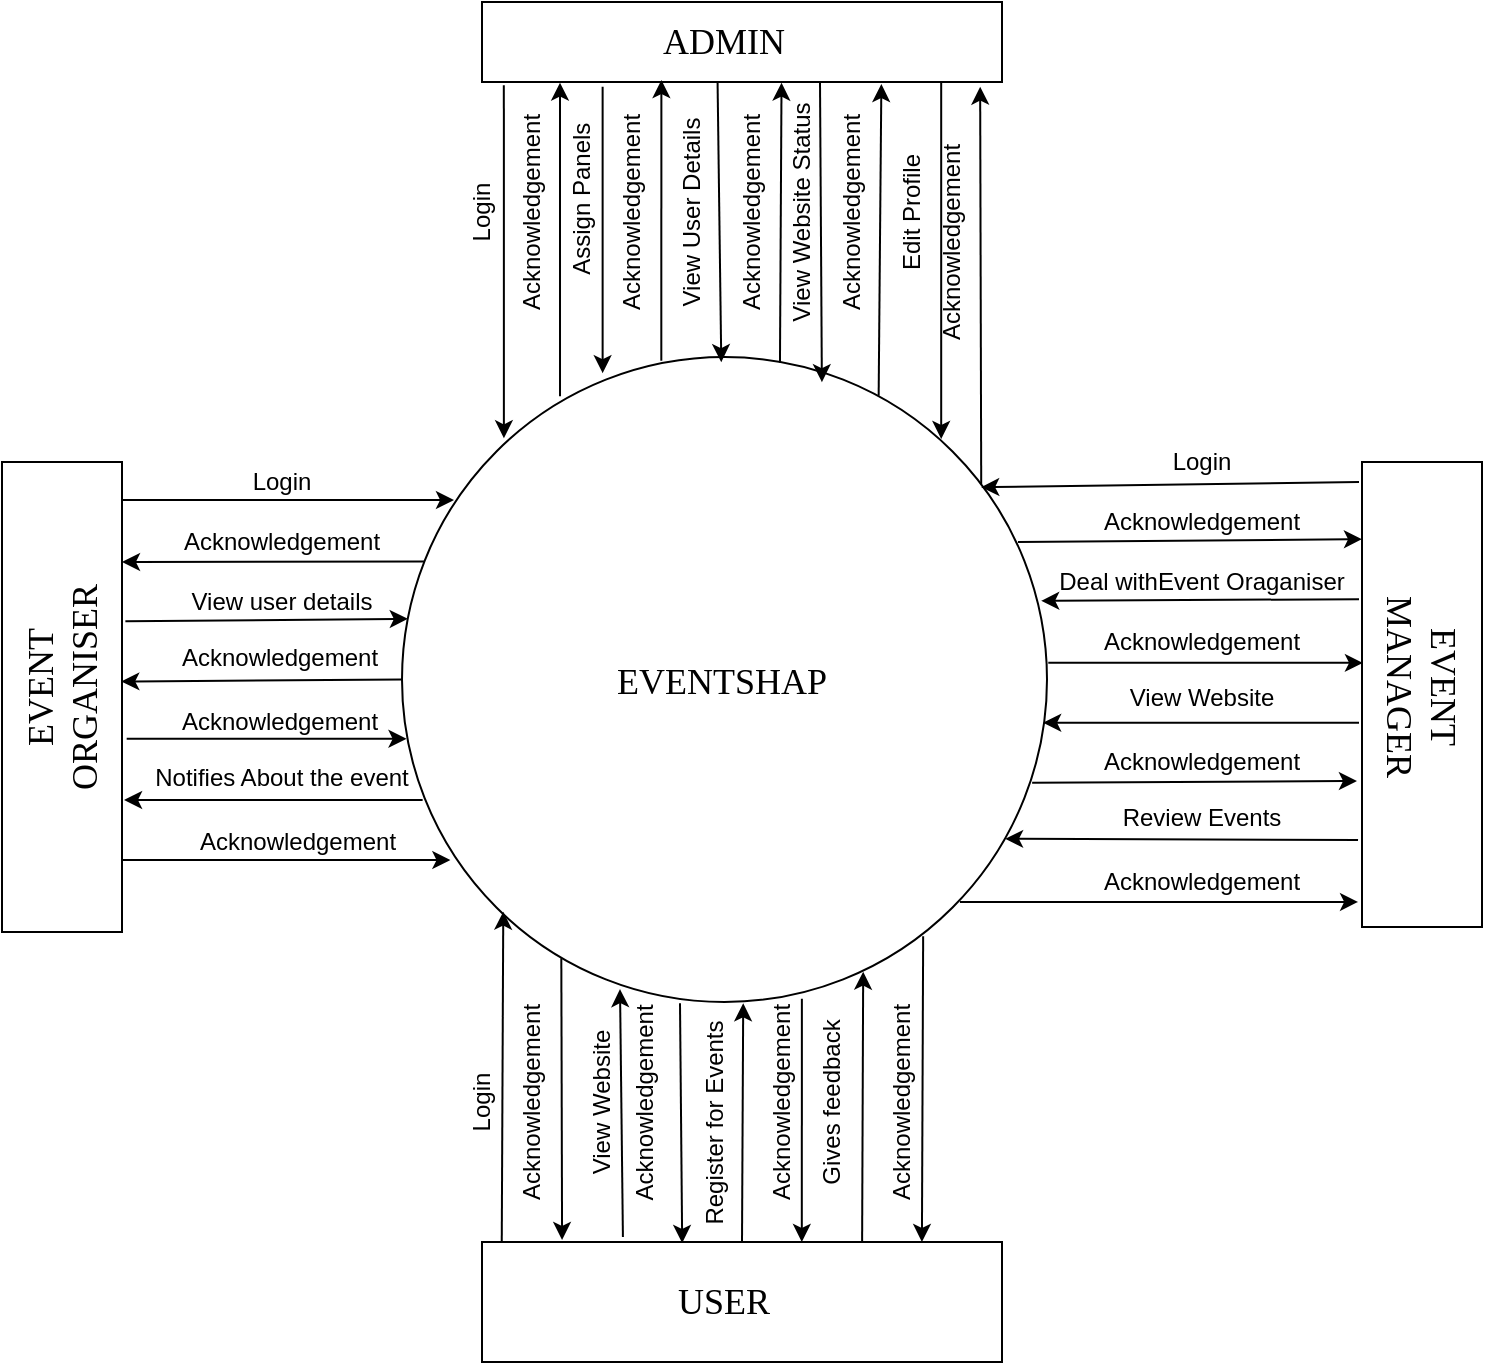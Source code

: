 <mxfile version="15.2.8" type="device"><diagram id="akI18WEGAq54wenNoGN0" name="Page-1"><mxGraphModel dx="1108" dy="393" grid="1" gridSize="10" guides="1" tooltips="1" connect="1" arrows="1" fold="1" page="1" pageScale="1" pageWidth="850" pageHeight="1100" math="0" shadow="0"><root><mxCell id="0"/><mxCell id="1" parent="0"/><mxCell id="uZm1WXn9I8mj4ZRayJK2-4" value="" style="rounded=0;whiteSpace=wrap;html=1;" parent="1" vertex="1"><mxGeometry x="270" y="50" width="260" height="40" as="geometry"/></mxCell><mxCell id="uZm1WXn9I8mj4ZRayJK2-5" value="" style="ellipse;whiteSpace=wrap;html=1;aspect=fixed;" parent="1" vertex="1"><mxGeometry x="230" y="227.5" width="322.5" height="322.5" as="geometry"/></mxCell><mxCell id="uZm1WXn9I8mj4ZRayJK2-8" value="" style="rounded=0;whiteSpace=wrap;html=1;rotation=-90;" parent="1" vertex="1"><mxGeometry x="-57.5" y="367.5" width="235" height="60" as="geometry"/></mxCell><mxCell id="uZm1WXn9I8mj4ZRayJK2-9" value="" style="rounded=0;whiteSpace=wrap;html=1;rotation=90;" parent="1" vertex="1"><mxGeometry x="623.75" y="366.25" width="232.5" height="60" as="geometry"/></mxCell><mxCell id="uZm1WXn9I8mj4ZRayJK2-10" value="" style="rounded=0;whiteSpace=wrap;html=1;" parent="1" vertex="1"><mxGeometry x="270" y="670" width="260" height="60" as="geometry"/></mxCell><mxCell id="uZm1WXn9I8mj4ZRayJK2-47" value="&lt;font face=&quot;Times New Roman&quot; style=&quot;font-size: 18px&quot;&gt;EVENT ORGANISER&lt;/font&gt;" style="text;html=1;strokeColor=none;fillColor=none;align=center;verticalAlign=middle;whiteSpace=wrap;rounded=0;rotation=-90;" parent="1" vertex="1"><mxGeometry x="40" y="382.5" width="40" height="20" as="geometry"/></mxCell><mxCell id="uZm1WXn9I8mj4ZRayJK2-48" value="&lt;font face=&quot;Times New Roman&quot; style=&quot;font-size: 18px&quot;&gt;ADMIN&lt;/font&gt;" style="text;html=1;strokeColor=none;fillColor=none;align=center;verticalAlign=middle;whiteSpace=wrap;rounded=0;" parent="1" vertex="1"><mxGeometry x="361.25" y="60" width="60" height="20" as="geometry"/></mxCell><mxCell id="uZm1WXn9I8mj4ZRayJK2-49" value="&lt;font face=&quot;Times New Roman&quot; style=&quot;font-size: 18px&quot;&gt;EVENTSHAP&lt;/font&gt;" style="text;html=1;strokeColor=none;fillColor=none;align=center;verticalAlign=middle;whiteSpace=wrap;rounded=0;" parent="1" vertex="1"><mxGeometry x="370" y="380" width="40" height="20" as="geometry"/></mxCell><mxCell id="uZm1WXn9I8mj4ZRayJK2-50" value="&lt;font face=&quot;Times New Roman&quot;&gt;&lt;span style=&quot;font-size: 18px&quot;&gt;USER&lt;/span&gt;&lt;/font&gt;" style="text;html=1;strokeColor=none;fillColor=none;align=center;verticalAlign=middle;whiteSpace=wrap;rounded=0;" parent="1" vertex="1"><mxGeometry x="371.25" y="690" width="40" height="20" as="geometry"/></mxCell><mxCell id="uZm1WXn9I8mj4ZRayJK2-61" value="&lt;font face=&quot;Times New Roman&quot;&gt;&lt;span style=&quot;font-size: 18px&quot;&gt;EVENT MANAGER&lt;/span&gt;&lt;/font&gt;" style="text;html=1;strokeColor=none;fillColor=none;align=center;verticalAlign=middle;whiteSpace=wrap;rounded=0;rotation=90;" parent="1" vertex="1"><mxGeometry x="720" y="382.5" width="40" height="20" as="geometry"/></mxCell><mxCell id="dEVp1O4rmJ43KJS4cDPn-1" value="Acknowledgement" style="text;html=1;strokeColor=none;fillColor=none;align=center;verticalAlign=middle;whiteSpace=wrap;rounded=0;rotation=-90;shadow=0;" parent="1" vertex="1"><mxGeometry x="240" y="150" width="110" height="10" as="geometry"/></mxCell><mxCell id="dEVp1O4rmJ43KJS4cDPn-3" value="&amp;nbsp;Assign Panels" style="text;html=1;strokeColor=none;fillColor=none;align=center;verticalAlign=middle;whiteSpace=wrap;rounded=0;rotation=-90;" parent="1" vertex="1"><mxGeometry x="270" y="140" width="100" height="20" as="geometry"/></mxCell><mxCell id="dEVp1O4rmJ43KJS4cDPn-10" value="" style="endArrow=classic;html=1;entryX=0.158;entryY=0.126;entryDx=0;entryDy=0;entryPerimeter=0;exitX=0.042;exitY=1.042;exitDx=0;exitDy=0;exitPerimeter=0;" parent="1" edge="1" target="uZm1WXn9I8mj4ZRayJK2-5" source="uZm1WXn9I8mj4ZRayJK2-4"><mxGeometry width="50" height="50" relative="1" as="geometry"><mxPoint x="281" y="130" as="sourcePoint"/><mxPoint x="280" y="260" as="targetPoint"/></mxGeometry></mxCell><mxCell id="dEVp1O4rmJ43KJS4cDPn-11" value="" style="endArrow=classic;html=1;exitX=0.245;exitY=0.061;exitDx=0;exitDy=0;exitPerimeter=0;entryX=0.15;entryY=1.008;entryDx=0;entryDy=0;entryPerimeter=0;" parent="1" edge="1" target="uZm1WXn9I8mj4ZRayJK2-4" source="uZm1WXn9I8mj4ZRayJK2-5"><mxGeometry width="50" height="50" relative="1" as="geometry"><mxPoint x="310" y="230" as="sourcePoint"/><mxPoint x="309" y="130" as="targetPoint"/><Array as="points"/></mxGeometry></mxCell><mxCell id="dEVp1O4rmJ43KJS4cDPn-22" value="" style="endArrow=classic;html=1;exitX=0.232;exitY=1.058;exitDx=0;exitDy=0;exitPerimeter=0;entryX=0.311;entryY=0.025;entryDx=0;entryDy=0;entryPerimeter=0;" parent="1" source="uZm1WXn9I8mj4ZRayJK2-4" target="uZm1WXn9I8mj4ZRayJK2-5" edge="1"><mxGeometry width="50" height="50" relative="1" as="geometry"><mxPoint x="330" y="135" as="sourcePoint"/><mxPoint x="330" y="237" as="targetPoint"/></mxGeometry></mxCell><mxCell id="HWyxz-uyybG_KDnZrxPE-1" value="" style="endArrow=classic;html=1;entryX=0.345;entryY=0.975;entryDx=0;entryDy=0;entryPerimeter=0;exitX=0.402;exitY=0.006;exitDx=0;exitDy=0;exitPerimeter=0;" edge="1" parent="1" source="uZm1WXn9I8mj4ZRayJK2-5" target="uZm1WXn9I8mj4ZRayJK2-4"><mxGeometry width="50" height="50" relative="1" as="geometry"><mxPoint x="320" y="195" as="sourcePoint"/><mxPoint x="370" y="145" as="targetPoint"/></mxGeometry></mxCell><mxCell id="HWyxz-uyybG_KDnZrxPE-3" value="Acknowledgement" style="text;html=1;strokeColor=none;fillColor=none;align=center;verticalAlign=middle;whiteSpace=wrap;rounded=0;rotation=-90;shadow=0;" vertex="1" parent="1"><mxGeometry x="290" y="150" width="110" height="10" as="geometry"/></mxCell><mxCell id="HWyxz-uyybG_KDnZrxPE-4" value="" style="endArrow=classic;html=1;exitX=0.453;exitY=0.992;exitDx=0;exitDy=0;entryX=0.495;entryY=0.008;entryDx=0;entryDy=0;entryPerimeter=0;exitPerimeter=0;" edge="1" parent="1" source="uZm1WXn9I8mj4ZRayJK2-4" target="uZm1WXn9I8mj4ZRayJK2-5"><mxGeometry width="50" height="50" relative="1" as="geometry"><mxPoint x="389.67" y="100" as="sourcePoint"/><mxPoint x="389.67" y="220" as="targetPoint"/></mxGeometry></mxCell><mxCell id="HWyxz-uyybG_KDnZrxPE-6" value="" style="endArrow=classic;html=1;entryX=0.576;entryY=1.008;entryDx=0;entryDy=0;entryPerimeter=0;exitX=0.586;exitY=0.009;exitDx=0;exitDy=0;exitPerimeter=0;" edge="1" parent="1" source="uZm1WXn9I8mj4ZRayJK2-5" target="uZm1WXn9I8mj4ZRayJK2-4"><mxGeometry width="50" height="50" relative="1" as="geometry"><mxPoint x="419.33" y="215" as="sourcePoint"/><mxPoint x="419.33" y="95" as="targetPoint"/></mxGeometry></mxCell><mxCell id="HWyxz-uyybG_KDnZrxPE-8" value="Acknowledgement" style="text;html=1;strokeColor=none;fillColor=none;align=center;verticalAlign=middle;whiteSpace=wrap;rounded=0;rotation=-90;shadow=0;" vertex="1" parent="1"><mxGeometry x="350" y="150" width="110" height="10" as="geometry"/></mxCell><mxCell id="HWyxz-uyybG_KDnZrxPE-10" value="Login" style="text;html=1;strokeColor=none;fillColor=none;align=center;verticalAlign=middle;whiteSpace=wrap;rounded=0;rotation=-90;" vertex="1" parent="1"><mxGeometry x="250" y="145" width="40" height="20" as="geometry"/></mxCell><mxCell id="HWyxz-uyybG_KDnZrxPE-11" value="View User Details" style="text;html=1;strokeColor=none;fillColor=none;align=center;verticalAlign=middle;whiteSpace=wrap;rounded=0;rotation=-90;" vertex="1" parent="1"><mxGeometry x="325" y="145" width="100" height="20" as="geometry"/></mxCell><mxCell id="HWyxz-uyybG_KDnZrxPE-13" value="" style="endArrow=classic;html=1;exitX=0.65;exitY=1.008;exitDx=0;exitDy=0;exitPerimeter=0;entryX=0.651;entryY=0.039;entryDx=0;entryDy=0;entryPerimeter=0;" edge="1" parent="1" source="uZm1WXn9I8mj4ZRayJK2-4" target="uZm1WXn9I8mj4ZRayJK2-5"><mxGeometry width="50" height="50" relative="1" as="geometry"><mxPoint x="440" y="90" as="sourcePoint"/><mxPoint x="440" y="230" as="targetPoint"/></mxGeometry></mxCell><mxCell id="HWyxz-uyybG_KDnZrxPE-14" value="View Website Status" style="text;html=1;strokeColor=none;fillColor=none;align=center;verticalAlign=middle;whiteSpace=wrap;rounded=0;rotation=-90;" vertex="1" parent="1"><mxGeometry x="370" y="145" width="120" height="20" as="geometry"/></mxCell><mxCell id="HWyxz-uyybG_KDnZrxPE-15" value="" style="endArrow=classic;html=1;exitX=0.739;exitY=0.06;exitDx=0;exitDy=0;exitPerimeter=0;entryX=0.768;entryY=1.025;entryDx=0;entryDy=0;entryPerimeter=0;" edge="1" parent="1" source="uZm1WXn9I8mj4ZRayJK2-5" target="uZm1WXn9I8mj4ZRayJK2-4"><mxGeometry width="50" height="50" relative="1" as="geometry"><mxPoint x="440" y="160" as="sourcePoint"/><mxPoint x="471" y="100" as="targetPoint"/></mxGeometry></mxCell><mxCell id="HWyxz-uyybG_KDnZrxPE-16" value="Acknowledgement" style="text;html=1;strokeColor=none;fillColor=none;align=center;verticalAlign=middle;whiteSpace=wrap;rounded=0;rotation=-90;shadow=0;" vertex="1" parent="1"><mxGeometry x="400" y="150" width="110" height="10" as="geometry"/></mxCell><mxCell id="HWyxz-uyybG_KDnZrxPE-17" value="" style="endArrow=classic;html=1;exitX=0.883;exitY=1.008;exitDx=0;exitDy=0;exitPerimeter=0;entryX=0.836;entryY=0.127;entryDx=0;entryDy=0;entryPerimeter=0;" edge="1" parent="1" source="uZm1WXn9I8mj4ZRayJK2-4" target="uZm1WXn9I8mj4ZRayJK2-5"><mxGeometry width="50" height="50" relative="1" as="geometry"><mxPoint x="496" y="110" as="sourcePoint"/><mxPoint x="496" y="262" as="targetPoint"/><Array as="points"/></mxGeometry></mxCell><mxCell id="HWyxz-uyybG_KDnZrxPE-18" value="Edit Profile" style="text;html=1;strokeColor=none;fillColor=none;align=center;verticalAlign=middle;whiteSpace=wrap;rounded=0;rotation=-90;" vertex="1" parent="1"><mxGeometry x="450" y="145" width="70" height="20" as="geometry"/></mxCell><mxCell id="HWyxz-uyybG_KDnZrxPE-19" value="" style="endArrow=classic;html=1;exitX=0.898;exitY=0.197;exitDx=0;exitDy=0;exitPerimeter=0;entryX=0.958;entryY=1.058;entryDx=0;entryDy=0;entryPerimeter=0;" edge="1" parent="1" source="uZm1WXn9I8mj4ZRayJK2-5" target="uZm1WXn9I8mj4ZRayJK2-4"><mxGeometry width="50" height="50" relative="1" as="geometry"><mxPoint x="519.918" y="245.85" as="sourcePoint"/><mxPoint x="519" y="100" as="targetPoint"/></mxGeometry></mxCell><mxCell id="HWyxz-uyybG_KDnZrxPE-20" value="Acknowledgement" style="text;html=1;strokeColor=none;fillColor=none;align=center;verticalAlign=middle;whiteSpace=wrap;rounded=0;rotation=-90;shadow=0;" vertex="1" parent="1"><mxGeometry x="450" y="165" width="110" height="10" as="geometry"/></mxCell><mxCell id="HWyxz-uyybG_KDnZrxPE-21" value="" style="endArrow=classic;html=1;exitX=0.919;exitY=1.006;exitDx=0;exitDy=0;exitPerimeter=0;" edge="1" parent="1" source="uZm1WXn9I8mj4ZRayJK2-8"><mxGeometry width="50" height="50" relative="1" as="geometry"><mxPoint x="100" y="299" as="sourcePoint"/><mxPoint x="256" y="299" as="targetPoint"/></mxGeometry></mxCell><mxCell id="HWyxz-uyybG_KDnZrxPE-22" value="Login" style="text;html=1;strokeColor=none;fillColor=none;align=center;verticalAlign=middle;whiteSpace=wrap;rounded=0;" vertex="1" parent="1"><mxGeometry x="150" y="280" width="40" height="20" as="geometry"/></mxCell><mxCell id="HWyxz-uyybG_KDnZrxPE-23" value="" style="endArrow=classic;html=1;entryX=0.034;entryY=0.317;entryDx=0;entryDy=0;entryPerimeter=0;exitX=0.034;exitY=0.317;exitDx=0;exitDy=0;exitPerimeter=0;" edge="1" parent="1" source="uZm1WXn9I8mj4ZRayJK2-5"><mxGeometry width="50" height="50" relative="1" as="geometry"><mxPoint x="140" y="280" as="sourcePoint"/><mxPoint x="90" y="330" as="targetPoint"/></mxGeometry></mxCell><mxCell id="HWyxz-uyybG_KDnZrxPE-24" value="Acknowledgement" style="text;html=1;strokeColor=none;fillColor=none;align=center;verticalAlign=middle;whiteSpace=wrap;rounded=0;" vertex="1" parent="1"><mxGeometry x="120" y="310" width="100" height="20" as="geometry"/></mxCell><mxCell id="HWyxz-uyybG_KDnZrxPE-25" value="" style="endArrow=classic;html=1;entryX=0.009;entryY=0.406;entryDx=0;entryDy=0;entryPerimeter=0;exitX=0.661;exitY=1.028;exitDx=0;exitDy=0;exitPerimeter=0;" edge="1" parent="1" source="uZm1WXn9I8mj4ZRayJK2-8" target="uZm1WXn9I8mj4ZRayJK2-5"><mxGeometry width="50" height="50" relative="1" as="geometry"><mxPoint x="100" y="358" as="sourcePoint"/><mxPoint x="140" y="310" as="targetPoint"/></mxGeometry></mxCell><mxCell id="HWyxz-uyybG_KDnZrxPE-26" value="View user details" style="text;html=1;strokeColor=none;fillColor=none;align=center;verticalAlign=middle;whiteSpace=wrap;rounded=0;" vertex="1" parent="1"><mxGeometry x="120" y="340" width="100" height="20" as="geometry"/></mxCell><mxCell id="HWyxz-uyybG_KDnZrxPE-27" value="Acknowledgement" style="text;html=1;strokeColor=none;fillColor=none;align=center;verticalAlign=middle;whiteSpace=wrap;rounded=0;" vertex="1" parent="1"><mxGeometry x="119.04" y="367.5" width="100" height="20" as="geometry"/></mxCell><mxCell id="HWyxz-uyybG_KDnZrxPE-28" value="" style="endArrow=classic;html=1;exitX=0;exitY=0.5;exitDx=0;exitDy=0;entryX=0.533;entryY=0.994;entryDx=0;entryDy=0;entryPerimeter=0;" edge="1" parent="1" source="uZm1WXn9I8mj4ZRayJK2-5" target="uZm1WXn9I8mj4ZRayJK2-8"><mxGeometry width="50" height="50" relative="1" as="geometry"><mxPoint x="220" y="388" as="sourcePoint"/><mxPoint x="100" y="390" as="targetPoint"/></mxGeometry></mxCell><mxCell id="HWyxz-uyybG_KDnZrxPE-29" value="" style="endArrow=classic;html=1;entryX=0.007;entryY=0.592;entryDx=0;entryDy=0;entryPerimeter=0;exitX=0.411;exitY=1.039;exitDx=0;exitDy=0;exitPerimeter=0;" edge="1" parent="1" source="uZm1WXn9I8mj4ZRayJK2-8" target="uZm1WXn9I8mj4ZRayJK2-5"><mxGeometry width="50" height="50" relative="1" as="geometry"><mxPoint x="100" y="418" as="sourcePoint"/><mxPoint x="230" y="420" as="targetPoint"/></mxGeometry></mxCell><mxCell id="HWyxz-uyybG_KDnZrxPE-31" value="Acknowledgement" style="text;html=1;strokeColor=none;fillColor=none;align=center;verticalAlign=middle;whiteSpace=wrap;rounded=0;" vertex="1" parent="1"><mxGeometry x="119.04" y="400" width="100" height="20" as="geometry"/></mxCell><mxCell id="HWyxz-uyybG_KDnZrxPE-32" value="" style="endArrow=classic;html=1;entryX=0.281;entryY=1.017;entryDx=0;entryDy=0;entryPerimeter=0;exitX=0.032;exitY=0.687;exitDx=0;exitDy=0;exitPerimeter=0;" edge="1" parent="1" source="uZm1WXn9I8mj4ZRayJK2-5" target="uZm1WXn9I8mj4ZRayJK2-8"><mxGeometry width="50" height="50" relative="1" as="geometry"><mxPoint x="130" y="480" as="sourcePoint"/><mxPoint x="180" y="430" as="targetPoint"/></mxGeometry></mxCell><mxCell id="HWyxz-uyybG_KDnZrxPE-33" value="Notifies About the event" style="text;html=1;strokeColor=none;fillColor=none;align=center;verticalAlign=middle;whiteSpace=wrap;rounded=0;" vertex="1" parent="1"><mxGeometry x="105.0" y="427.5" width="130" height="20" as="geometry"/></mxCell><mxCell id="HWyxz-uyybG_KDnZrxPE-34" value="Acknowledgement" style="text;html=1;strokeColor=none;fillColor=none;align=center;verticalAlign=middle;whiteSpace=wrap;rounded=0;" vertex="1" parent="1"><mxGeometry x="127.91" y="460" width="100" height="20" as="geometry"/></mxCell><mxCell id="HWyxz-uyybG_KDnZrxPE-35" value="" style="endArrow=classic;html=1;entryX=0.075;entryY=0.78;entryDx=0;entryDy=0;entryPerimeter=0;exitX=0.153;exitY=0.994;exitDx=0;exitDy=0;exitPerimeter=0;" edge="1" parent="1" source="uZm1WXn9I8mj4ZRayJK2-8" target="uZm1WXn9I8mj4ZRayJK2-5"><mxGeometry width="50" height="50" relative="1" as="geometry"><mxPoint x="98.87" y="478" as="sourcePoint"/><mxPoint x="241.127" y="478.42" as="targetPoint"/></mxGeometry></mxCell><mxCell id="HWyxz-uyybG_KDnZrxPE-39" value="" style="endArrow=classic;html=1;exitX=0.038;exitY=0.008;exitDx=0;exitDy=0;exitPerimeter=0;entryX=0.157;entryY=0.86;entryDx=0;entryDy=0;entryPerimeter=0;" edge="1" parent="1" source="uZm1WXn9I8mj4ZRayJK2-10" target="uZm1WXn9I8mj4ZRayJK2-5"><mxGeometry width="50" height="50" relative="1" as="geometry"><mxPoint x="290" y="660" as="sourcePoint"/><mxPoint x="284" y="512" as="targetPoint"/></mxGeometry></mxCell><mxCell id="HWyxz-uyybG_KDnZrxPE-40" value="Login" style="text;html=1;strokeColor=none;fillColor=none;align=center;verticalAlign=middle;whiteSpace=wrap;rounded=0;rotation=-90;" vertex="1" parent="1"><mxGeometry x="250" y="590" width="40" height="20" as="geometry"/></mxCell><mxCell id="HWyxz-uyybG_KDnZrxPE-41" value="" style="endArrow=classic;html=1;exitX=0.247;exitY=0.932;exitDx=0;exitDy=0;exitPerimeter=0;entryX=0.154;entryY=-0.017;entryDx=0;entryDy=0;entryPerimeter=0;" edge="1" parent="1" source="uZm1WXn9I8mj4ZRayJK2-5" target="uZm1WXn9I8mj4ZRayJK2-10"><mxGeometry width="50" height="50" relative="1" as="geometry"><mxPoint x="310" y="540" as="sourcePoint"/><mxPoint x="310" y="660" as="targetPoint"/></mxGeometry></mxCell><mxCell id="HWyxz-uyybG_KDnZrxPE-42" value="Acknowledgement" style="text;html=1;strokeColor=none;fillColor=none;align=center;verticalAlign=middle;whiteSpace=wrap;rounded=0;rotation=-90;" vertex="1" parent="1"><mxGeometry x="275" y="590" width="40" height="20" as="geometry"/></mxCell><mxCell id="HWyxz-uyybG_KDnZrxPE-43" value="" style="endArrow=classic;html=1;exitX=0.271;exitY=-0.042;exitDx=0;exitDy=0;exitPerimeter=0;entryX=0.338;entryY=0.98;entryDx=0;entryDy=0;entryPerimeter=0;" edge="1" parent="1" source="uZm1WXn9I8mj4ZRayJK2-10" target="uZm1WXn9I8mj4ZRayJK2-5"><mxGeometry width="50" height="50" relative="1" as="geometry"><mxPoint x="340" y="650" as="sourcePoint"/><mxPoint x="390" y="600" as="targetPoint"/></mxGeometry></mxCell><mxCell id="HWyxz-uyybG_KDnZrxPE-44" value="View Website" style="text;html=1;strokeColor=none;fillColor=none;align=center;verticalAlign=middle;whiteSpace=wrap;rounded=0;rotation=-90;" vertex="1" parent="1"><mxGeometry x="290" y="590" width="80" height="20" as="geometry"/></mxCell><mxCell id="HWyxz-uyybG_KDnZrxPE-45" value="" style="endArrow=classic;html=1;entryX=0.385;entryY=0.008;entryDx=0;entryDy=0;entryPerimeter=0;exitX=0.431;exitY=1.002;exitDx=0;exitDy=0;exitPerimeter=0;" edge="1" parent="1" source="uZm1WXn9I8mj4ZRayJK2-5" target="uZm1WXn9I8mj4ZRayJK2-10"><mxGeometry width="50" height="50" relative="1" as="geometry"><mxPoint x="370" y="600" as="sourcePoint"/><mxPoint x="420" y="550" as="targetPoint"/></mxGeometry></mxCell><mxCell id="HWyxz-uyybG_KDnZrxPE-47" value="Acknowledgement" style="text;html=1;strokeColor=none;fillColor=none;align=center;verticalAlign=middle;whiteSpace=wrap;rounded=0;rotation=-90;" vertex="1" parent="1"><mxGeometry x="331.25" y="590" width="40" height="20" as="geometry"/></mxCell><mxCell id="HWyxz-uyybG_KDnZrxPE-48" value="" style="endArrow=classic;html=1;entryX=0.529;entryY=1.002;entryDx=0;entryDy=0;entryPerimeter=0;exitX=0.5;exitY=0;exitDx=0;exitDy=0;" edge="1" parent="1" source="uZm1WXn9I8mj4ZRayJK2-10" target="uZm1WXn9I8mj4ZRayJK2-5"><mxGeometry width="50" height="50" relative="1" as="geometry"><mxPoint x="360" y="640" as="sourcePoint"/><mxPoint x="410" y="590" as="targetPoint"/></mxGeometry></mxCell><mxCell id="HWyxz-uyybG_KDnZrxPE-49" value="Register for Events" style="text;html=1;strokeColor=none;fillColor=none;align=center;verticalAlign=middle;whiteSpace=wrap;rounded=0;rotation=-90;" vertex="1" parent="1"><mxGeometry x="331.25" y="600" width="110" height="20" as="geometry"/></mxCell><mxCell id="HWyxz-uyybG_KDnZrxPE-50" value="" style="endArrow=classic;html=1;entryX=0.615;entryY=0;entryDx=0;entryDy=0;entryPerimeter=0;exitX=0.62;exitY=0.995;exitDx=0;exitDy=0;exitPerimeter=0;" edge="1" parent="1" source="uZm1WXn9I8mj4ZRayJK2-5" target="uZm1WXn9I8mj4ZRayJK2-10"><mxGeometry width="50" height="50" relative="1" as="geometry"><mxPoint x="430" y="610" as="sourcePoint"/><mxPoint x="480" y="560" as="targetPoint"/></mxGeometry></mxCell><mxCell id="HWyxz-uyybG_KDnZrxPE-51" value="Acknowledgement" style="text;html=1;strokeColor=none;fillColor=none;align=center;verticalAlign=middle;whiteSpace=wrap;rounded=0;rotation=-90;" vertex="1" parent="1"><mxGeometry x="400" y="590" width="40" height="20" as="geometry"/></mxCell><mxCell id="HWyxz-uyybG_KDnZrxPE-52" value="" style="endArrow=classic;html=1;exitX=0.731;exitY=0;exitDx=0;exitDy=0;exitPerimeter=0;entryX=0.715;entryY=0.953;entryDx=0;entryDy=0;entryPerimeter=0;" edge="1" parent="1" source="uZm1WXn9I8mj4ZRayJK2-10" target="uZm1WXn9I8mj4ZRayJK2-5"><mxGeometry width="50" height="50" relative="1" as="geometry"><mxPoint x="410" y="630" as="sourcePoint"/><mxPoint x="460" y="570" as="targetPoint"/></mxGeometry></mxCell><mxCell id="HWyxz-uyybG_KDnZrxPE-53" value="Gives feedback" style="text;html=1;strokeColor=none;fillColor=none;align=center;verticalAlign=middle;whiteSpace=wrap;rounded=0;rotation=-90;" vertex="1" parent="1"><mxGeometry x="400" y="590" width="90" height="20" as="geometry"/></mxCell><mxCell id="HWyxz-uyybG_KDnZrxPE-54" value="" style="endArrow=classic;html=1;exitX=0.808;exitY=0.898;exitDx=0;exitDy=0;exitPerimeter=0;entryX=0.846;entryY=0;entryDx=0;entryDy=0;entryPerimeter=0;" edge="1" parent="1" source="uZm1WXn9I8mj4ZRayJK2-5" target="uZm1WXn9I8mj4ZRayJK2-10"><mxGeometry width="50" height="50" relative="1" as="geometry"><mxPoint x="470" y="590" as="sourcePoint"/><mxPoint x="490" y="660" as="targetPoint"/></mxGeometry></mxCell><mxCell id="HWyxz-uyybG_KDnZrxPE-55" value="Acknowledgement" style="text;html=1;strokeColor=none;fillColor=none;align=center;verticalAlign=middle;whiteSpace=wrap;rounded=0;rotation=-90;" vertex="1" parent="1"><mxGeometry x="460" y="590" width="40" height="20" as="geometry"/></mxCell><mxCell id="HWyxz-uyybG_KDnZrxPE-56" value="" style="endArrow=classic;html=1;entryX=0.946;entryY=1.033;entryDx=0;entryDy=0;entryPerimeter=0;exitX=0.865;exitY=0.845;exitDx=0;exitDy=0;exitPerimeter=0;" edge="1" parent="1" source="uZm1WXn9I8mj4ZRayJK2-5" target="uZm1WXn9I8mj4ZRayJK2-9"><mxGeometry width="50" height="50" relative="1" as="geometry"><mxPoint x="552.5" y="497.5" as="sourcePoint"/><mxPoint x="602.5" y="447.5" as="targetPoint"/></mxGeometry></mxCell><mxCell id="HWyxz-uyybG_KDnZrxPE-57" value="Acknowledgement" style="text;html=1;strokeColor=none;fillColor=none;align=center;verticalAlign=middle;whiteSpace=wrap;rounded=0;" vertex="1" parent="1"><mxGeometry x="610" y="480" width="40" height="20" as="geometry"/></mxCell><mxCell id="HWyxz-uyybG_KDnZrxPE-58" value="" style="endArrow=classic;html=1;exitX=0.813;exitY=1.033;exitDx=0;exitDy=0;exitPerimeter=0;entryX=0.935;entryY=0.747;entryDx=0;entryDy=0;entryPerimeter=0;" edge="1" parent="1" source="uZm1WXn9I8mj4ZRayJK2-9" target="uZm1WXn9I8mj4ZRayJK2-5"><mxGeometry width="50" height="50" relative="1" as="geometry"><mxPoint x="580" y="420" as="sourcePoint"/><mxPoint x="540" y="469" as="targetPoint"/></mxGeometry></mxCell><mxCell id="HWyxz-uyybG_KDnZrxPE-59" value="Review Events" style="text;html=1;strokeColor=none;fillColor=none;align=center;verticalAlign=middle;whiteSpace=wrap;rounded=0;" vertex="1" parent="1"><mxGeometry x="585" y="447.5" width="90" height="20" as="geometry"/></mxCell><mxCell id="HWyxz-uyybG_KDnZrxPE-60" value="" style="endArrow=classic;html=1;entryX=0.686;entryY=1.042;entryDx=0;entryDy=0;entryPerimeter=0;exitX=0.977;exitY=0.66;exitDx=0;exitDy=0;exitPerimeter=0;" edge="1" parent="1" source="uZm1WXn9I8mj4ZRayJK2-5" target="uZm1WXn9I8mj4ZRayJK2-9"><mxGeometry width="50" height="50" relative="1" as="geometry"><mxPoint x="560" y="439" as="sourcePoint"/><mxPoint x="600" y="387.5" as="targetPoint"/></mxGeometry></mxCell><mxCell id="HWyxz-uyybG_KDnZrxPE-62" value="Acknowledgement" style="text;html=1;strokeColor=none;fillColor=none;align=center;verticalAlign=middle;whiteSpace=wrap;rounded=0;" vertex="1" parent="1"><mxGeometry x="610" y="420" width="40" height="20" as="geometry"/></mxCell><mxCell id="HWyxz-uyybG_KDnZrxPE-63" value="" style="endArrow=classic;html=1;entryX=0.994;entryY=0.567;entryDx=0;entryDy=0;entryPerimeter=0;exitX=0.561;exitY=1.025;exitDx=0;exitDy=0;exitPerimeter=0;" edge="1" parent="1" source="uZm1WXn9I8mj4ZRayJK2-9" target="uZm1WXn9I8mj4ZRayJK2-5"><mxGeometry width="50" height="50" relative="1" as="geometry"><mxPoint x="580" y="420" as="sourcePoint"/><mxPoint x="630" y="370" as="targetPoint"/></mxGeometry></mxCell><mxCell id="HWyxz-uyybG_KDnZrxPE-64" value="View Website" style="text;html=1;strokeColor=none;fillColor=none;align=center;verticalAlign=middle;whiteSpace=wrap;rounded=0;" vertex="1" parent="1"><mxGeometry x="590" y="387.5" width="80" height="20" as="geometry"/></mxCell><mxCell id="HWyxz-uyybG_KDnZrxPE-65" value="" style="endArrow=classic;html=1;entryX=0.432;entryY=0.992;entryDx=0;entryDy=0;entryPerimeter=0;exitX=1.002;exitY=0.474;exitDx=0;exitDy=0;exitPerimeter=0;" edge="1" parent="1" source="uZm1WXn9I8mj4ZRayJK2-5" target="uZm1WXn9I8mj4ZRayJK2-9"><mxGeometry width="50" height="50" relative="1" as="geometry"><mxPoint x="560" y="389" as="sourcePoint"/><mxPoint x="630" y="320" as="targetPoint"/></mxGeometry></mxCell><mxCell id="HWyxz-uyybG_KDnZrxPE-67" value="Acknowledgement" style="text;html=1;strokeColor=none;fillColor=none;align=center;verticalAlign=middle;whiteSpace=wrap;rounded=0;" vertex="1" parent="1"><mxGeometry x="610" y="360" width="40" height="20" as="geometry"/></mxCell><mxCell id="HWyxz-uyybG_KDnZrxPE-68" value="" style="endArrow=classic;html=1;entryX=0.991;entryY=0.378;entryDx=0;entryDy=0;entryPerimeter=0;exitX=0.295;exitY=1.025;exitDx=0;exitDy=0;exitPerimeter=0;" edge="1" parent="1" source="uZm1WXn9I8mj4ZRayJK2-9" target="uZm1WXn9I8mj4ZRayJK2-5"><mxGeometry width="50" height="50" relative="1" as="geometry"><mxPoint x="600" y="320" as="sourcePoint"/><mxPoint x="650" y="270" as="targetPoint"/></mxGeometry></mxCell><mxCell id="HWyxz-uyybG_KDnZrxPE-69" value="Deal withEvent Oraganiser" style="text;html=1;strokeColor=none;fillColor=none;align=center;verticalAlign=middle;whiteSpace=wrap;rounded=0;" vertex="1" parent="1"><mxGeometry x="555" y="330" width="150" height="20" as="geometry"/></mxCell><mxCell id="HWyxz-uyybG_KDnZrxPE-70" value="" style="endArrow=classic;html=1;entryX=0.166;entryY=1;entryDx=0;entryDy=0;entryPerimeter=0;exitX=0.955;exitY=0.287;exitDx=0;exitDy=0;exitPerimeter=0;" edge="1" parent="1" source="uZm1WXn9I8mj4ZRayJK2-5" target="uZm1WXn9I8mj4ZRayJK2-9"><mxGeometry width="50" height="50" relative="1" as="geometry"><mxPoint x="600" y="310" as="sourcePoint"/><mxPoint x="650" y="260" as="targetPoint"/></mxGeometry></mxCell><mxCell id="HWyxz-uyybG_KDnZrxPE-71" value="Acknowledgement" style="text;html=1;strokeColor=none;fillColor=none;align=center;verticalAlign=middle;whiteSpace=wrap;rounded=0;" vertex="1" parent="1"><mxGeometry x="610" y="300" width="40" height="20" as="geometry"/></mxCell><mxCell id="HWyxz-uyybG_KDnZrxPE-72" value="" style="endArrow=classic;html=1;entryX=0.898;entryY=0.202;entryDx=0;entryDy=0;entryPerimeter=0;exitX=0.043;exitY=1.025;exitDx=0;exitDy=0;exitPerimeter=0;" edge="1" parent="1" source="uZm1WXn9I8mj4ZRayJK2-9" target="uZm1WXn9I8mj4ZRayJK2-5"><mxGeometry width="50" height="50" relative="1" as="geometry"><mxPoint x="650" y="290" as="sourcePoint"/><mxPoint x="520" y="290" as="targetPoint"/></mxGeometry></mxCell><mxCell id="HWyxz-uyybG_KDnZrxPE-73" value="Login" style="text;html=1;strokeColor=none;fillColor=none;align=center;verticalAlign=middle;whiteSpace=wrap;rounded=0;" vertex="1" parent="1"><mxGeometry x="610" y="270" width="40" height="20" as="geometry"/></mxCell></root></mxGraphModel></diagram></mxfile>